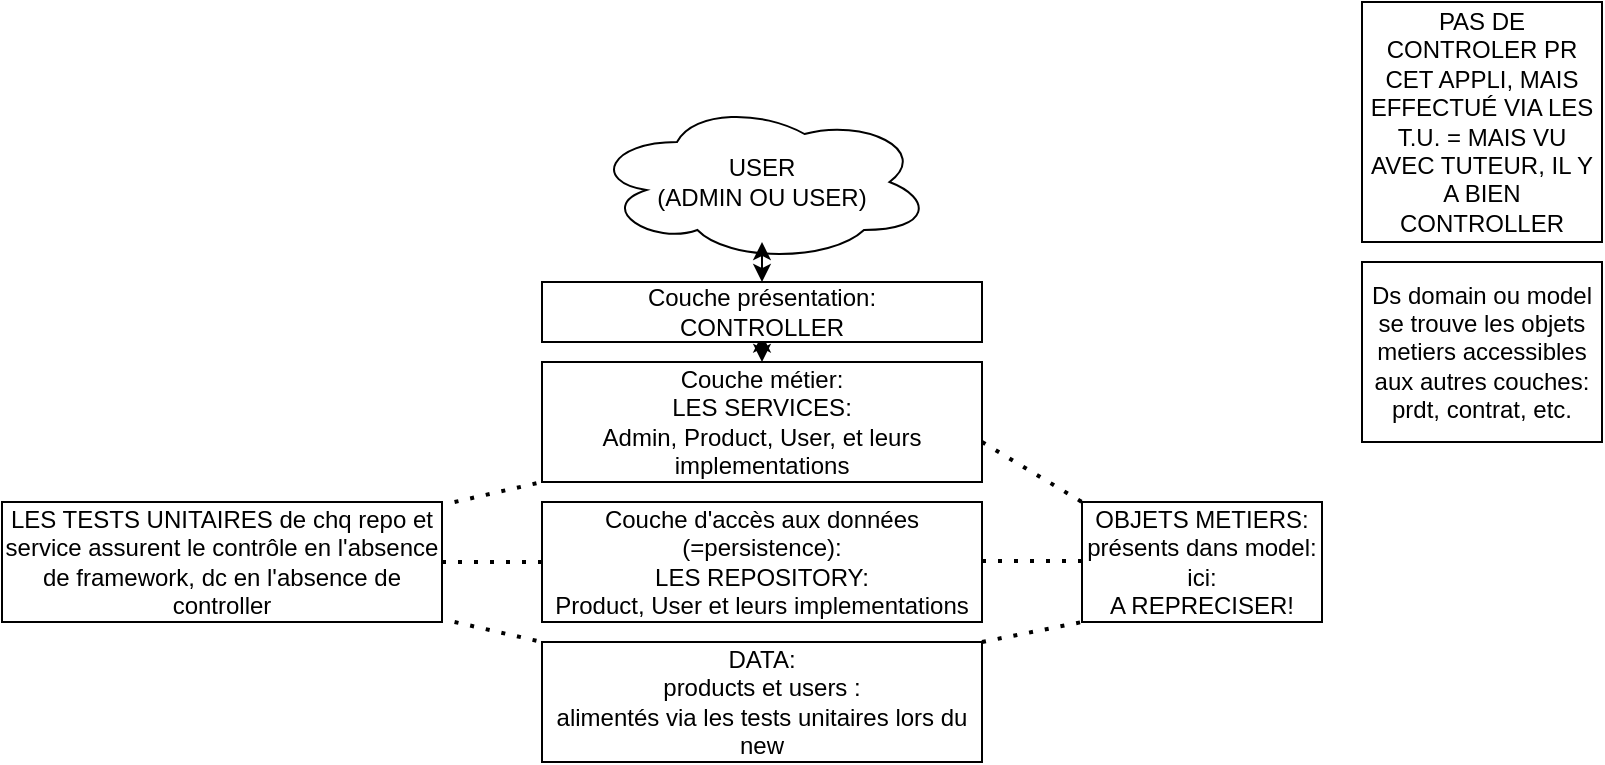<mxfile version="22.1.16" type="device">
  <diagram name="Page-1" id="BQN5zdJiaoVpTf91qJQA">
    <mxGraphModel dx="1276" dy="614" grid="1" gridSize="10" guides="1" tooltips="1" connect="1" arrows="1" fold="1" page="1" pageScale="1" pageWidth="827" pageHeight="1169" math="0" shadow="0">
      <root>
        <mxCell id="0" />
        <mxCell id="1" parent="0" />
        <mxCell id="0pIJ--ekKyP80Sn3UjQH-1" value="USER &lt;br&gt;(ADMIN OU USER)" style="ellipse;shape=cloud;whiteSpace=wrap;html=1;" parent="1" vertex="1">
          <mxGeometry x="295" y="60" width="170" height="80" as="geometry" />
        </mxCell>
        <mxCell id="0pIJ--ekKyP80Sn3UjQH-3" value="PAS DE CONTROLER PR CET APPLI, MAIS EFFECTUÉ VIA LES T.U. = MAIS VU AVEC TUTEUR, IL Y A BIEN CONTROLLER" style="rounded=0;whiteSpace=wrap;html=1;" parent="1" vertex="1">
          <mxGeometry x="680" y="10" width="120" height="120" as="geometry" />
        </mxCell>
        <mxCell id="0pIJ--ekKyP80Sn3UjQH-4" value="Ds domain ou model se trouve les objets metiers accessibles aux autres couches: prdt, contrat, etc." style="rounded=0;whiteSpace=wrap;html=1;" parent="1" vertex="1">
          <mxGeometry x="680" y="140" width="120" height="90" as="geometry" />
        </mxCell>
        <mxCell id="0pIJ--ekKyP80Sn3UjQH-5" value="LES TESTS UNITAIRES de chq repo et service assurent le contrôle en l&#39;absence de framework, dc en l&#39;absence de controller" style="rounded=0;whiteSpace=wrap;html=1;" parent="1" vertex="1">
          <mxGeometry y="260" width="220" height="60" as="geometry" />
        </mxCell>
        <mxCell id="0pIJ--ekKyP80Sn3UjQH-10" value="Couche métier:&lt;br&gt;LES SERVICES:&lt;br&gt;Admin, Product, User, et leurs implementations" style="rounded=0;whiteSpace=wrap;html=1;" parent="1" vertex="1">
          <mxGeometry x="270" y="190" width="220" height="60" as="geometry" />
        </mxCell>
        <mxCell id="0pIJ--ekKyP80Sn3UjQH-11" value="Couche d&#39;accès aux données (=persistence):&lt;br&gt;LES REPOSITORY:&lt;br&gt;Product, User et leurs implementations" style="rounded=0;whiteSpace=wrap;html=1;" parent="1" vertex="1">
          <mxGeometry x="270" y="260" width="220" height="60" as="geometry" />
        </mxCell>
        <mxCell id="0pIJ--ekKyP80Sn3UjQH-12" value="DATA: &lt;br&gt;products et users : &lt;br&gt;alimentés via les tests unitaires lors du new" style="rounded=0;whiteSpace=wrap;html=1;" parent="1" vertex="1">
          <mxGeometry x="270" y="330" width="220" height="60" as="geometry" />
        </mxCell>
        <mxCell id="0pIJ--ekKyP80Sn3UjQH-13" value="OBJETS METIERS: présents dans model: ici:&lt;br&gt;A REPRECISER!" style="rounded=0;whiteSpace=wrap;html=1;" parent="1" vertex="1">
          <mxGeometry x="540" y="260" width="120" height="60" as="geometry" />
        </mxCell>
        <mxCell id="0pIJ--ekKyP80Sn3UjQH-14" value="" style="endArrow=none;dashed=1;html=1;dashPattern=1 3;strokeWidth=2;rounded=0;exitX=0.324;exitY=1.007;exitDx=0;exitDy=0;exitPerimeter=0;entryX=0;entryY=1;entryDx=0;entryDy=0;" parent="1" target="0pIJ--ekKyP80Sn3UjQH-10" edge="1">
          <mxGeometry width="50" height="50" relative="1" as="geometry">
            <mxPoint x="226.28" y="260.0" as="sourcePoint" />
            <mxPoint x="295" y="219.58" as="targetPoint" />
          </mxGeometry>
        </mxCell>
        <mxCell id="0pIJ--ekKyP80Sn3UjQH-15" value="" style="endArrow=none;dashed=1;html=1;dashPattern=1 3;strokeWidth=2;rounded=0;exitX=0.324;exitY=1.007;exitDx=0;exitDy=0;exitPerimeter=0;entryX=0;entryY=0;entryDx=0;entryDy=0;" parent="1" target="0pIJ--ekKyP80Sn3UjQH-12" edge="1">
          <mxGeometry width="50" height="50" relative="1" as="geometry">
            <mxPoint x="226.28" y="320.0" as="sourcePoint" />
            <mxPoint x="270" y="290" as="targetPoint" />
          </mxGeometry>
        </mxCell>
        <mxCell id="0pIJ--ekKyP80Sn3UjQH-16" value="" style="endArrow=none;dashed=1;html=1;dashPattern=1 3;strokeWidth=2;rounded=0;entryX=0;entryY=0.5;entryDx=0;entryDy=0;exitX=1;exitY=0.5;exitDx=0;exitDy=0;" parent="1" source="0pIJ--ekKyP80Sn3UjQH-5" target="0pIJ--ekKyP80Sn3UjQH-11" edge="1">
          <mxGeometry width="50" height="50" relative="1" as="geometry">
            <mxPoint x="230" y="290" as="sourcePoint" />
            <mxPoint x="263.72" y="260" as="targetPoint" />
          </mxGeometry>
        </mxCell>
        <mxCell id="0pIJ--ekKyP80Sn3UjQH-18" value="" style="endArrow=none;dashed=1;html=1;dashPattern=1 3;strokeWidth=2;rounded=0;entryX=0;entryY=0.5;entryDx=0;entryDy=0;exitX=1;exitY=0.5;exitDx=0;exitDy=0;" parent="1" edge="1">
          <mxGeometry width="50" height="50" relative="1" as="geometry">
            <mxPoint x="490" y="289.5" as="sourcePoint" />
            <mxPoint x="540" y="289.5" as="targetPoint" />
          </mxGeometry>
        </mxCell>
        <mxCell id="0pIJ--ekKyP80Sn3UjQH-19" value="" style="endArrow=none;dashed=1;html=1;dashPattern=1 3;strokeWidth=2;rounded=0;exitX=1;exitY=0;exitDx=0;exitDy=0;" parent="1" source="0pIJ--ekKyP80Sn3UjQH-12" edge="1">
          <mxGeometry width="50" height="50" relative="1" as="geometry">
            <mxPoint x="490" y="370" as="sourcePoint" />
            <mxPoint x="540" y="320" as="targetPoint" />
          </mxGeometry>
        </mxCell>
        <mxCell id="0pIJ--ekKyP80Sn3UjQH-21" value="" style="endArrow=none;dashed=1;html=1;dashPattern=1 3;strokeWidth=2;rounded=0;" parent="1" edge="1">
          <mxGeometry width="50" height="50" relative="1" as="geometry">
            <mxPoint x="490" y="230" as="sourcePoint" />
            <mxPoint x="540" y="260" as="targetPoint" />
          </mxGeometry>
        </mxCell>
        <mxCell id="0pIJ--ekKyP80Sn3UjQH-23" value="" style="endArrow=classic;startArrow=classic;html=1;rounded=0;exitX=0.5;exitY=0.875;exitDx=0;exitDy=0;exitPerimeter=0;" parent="1" source="0pIJ--ekKyP80Sn3UjQH-6" target="0pIJ--ekKyP80Sn3UjQH-10" edge="1">
          <mxGeometry width="50" height="50" relative="1" as="geometry">
            <mxPoint x="380" y="140" as="sourcePoint" />
            <mxPoint x="410" y="190" as="targetPoint" />
          </mxGeometry>
        </mxCell>
        <mxCell id="_pcOqBdAaDPOKQbkHISC-1" value="" style="endArrow=classic;startArrow=classic;html=1;rounded=0;exitX=0.5;exitY=0.875;exitDx=0;exitDy=0;exitPerimeter=0;" parent="1" source="0pIJ--ekKyP80Sn3UjQH-1" target="0pIJ--ekKyP80Sn3UjQH-6" edge="1">
          <mxGeometry width="50" height="50" relative="1" as="geometry">
            <mxPoint x="380" y="130" as="sourcePoint" />
            <mxPoint x="380" y="190" as="targetPoint" />
          </mxGeometry>
        </mxCell>
        <mxCell id="0pIJ--ekKyP80Sn3UjQH-6" value="Couche présentation:&lt;br&gt;CONTROLLER" style="rounded=0;whiteSpace=wrap;html=1;" parent="1" vertex="1">
          <mxGeometry x="270" y="150" width="220" height="30" as="geometry" />
        </mxCell>
      </root>
    </mxGraphModel>
  </diagram>
</mxfile>

